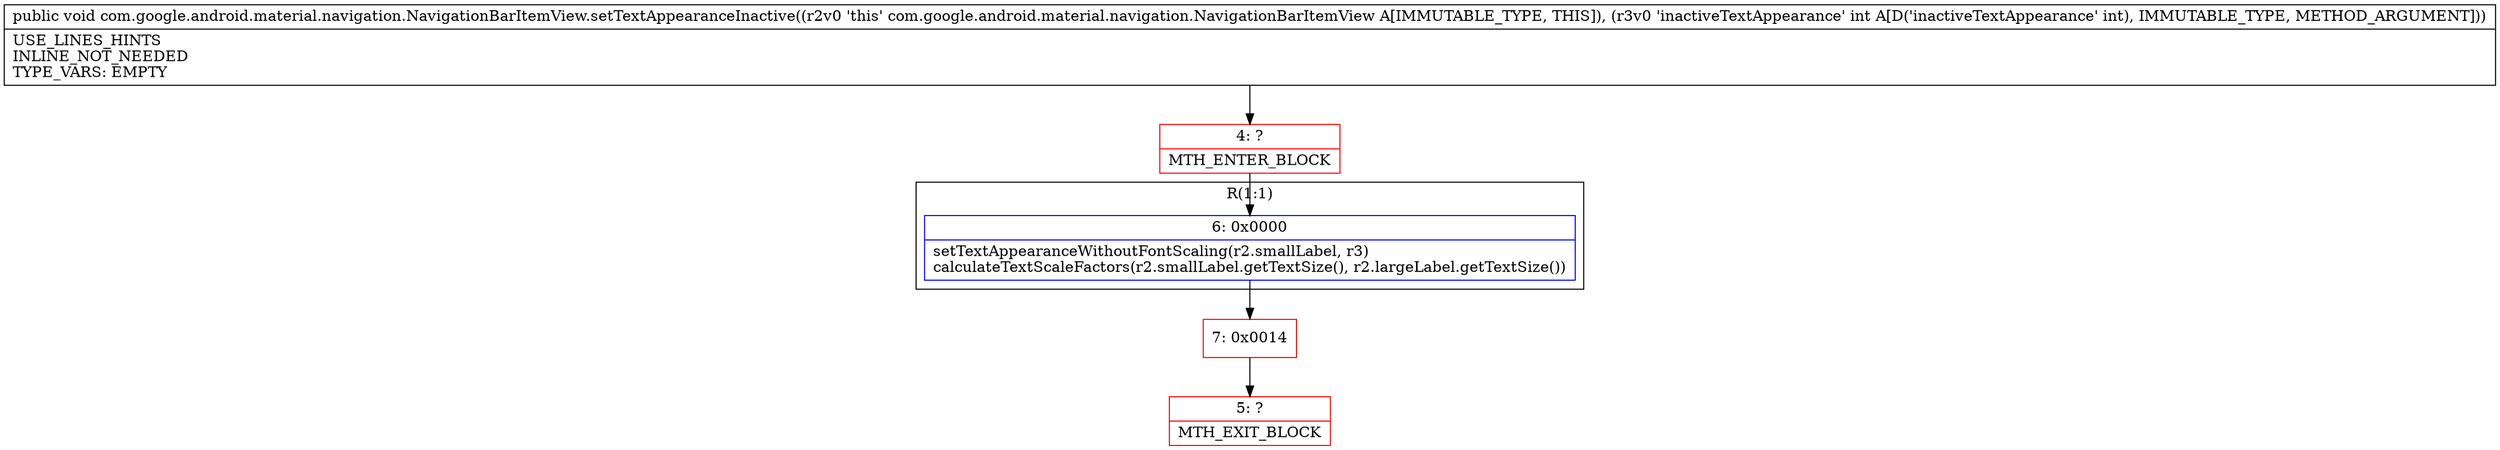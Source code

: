 digraph "CFG forcom.google.android.material.navigation.NavigationBarItemView.setTextAppearanceInactive(I)V" {
subgraph cluster_Region_786900982 {
label = "R(1:1)";
node [shape=record,color=blue];
Node_6 [shape=record,label="{6\:\ 0x0000|setTextAppearanceWithoutFontScaling(r2.smallLabel, r3)\lcalculateTextScaleFactors(r2.smallLabel.getTextSize(), r2.largeLabel.getTextSize())\l}"];
}
Node_4 [shape=record,color=red,label="{4\:\ ?|MTH_ENTER_BLOCK\l}"];
Node_7 [shape=record,color=red,label="{7\:\ 0x0014}"];
Node_5 [shape=record,color=red,label="{5\:\ ?|MTH_EXIT_BLOCK\l}"];
MethodNode[shape=record,label="{public void com.google.android.material.navigation.NavigationBarItemView.setTextAppearanceInactive((r2v0 'this' com.google.android.material.navigation.NavigationBarItemView A[IMMUTABLE_TYPE, THIS]), (r3v0 'inactiveTextAppearance' int A[D('inactiveTextAppearance' int), IMMUTABLE_TYPE, METHOD_ARGUMENT]))  | USE_LINES_HINTS\lINLINE_NOT_NEEDED\lTYPE_VARS: EMPTY\l}"];
MethodNode -> Node_4;Node_6 -> Node_7;
Node_4 -> Node_6;
Node_7 -> Node_5;
}

